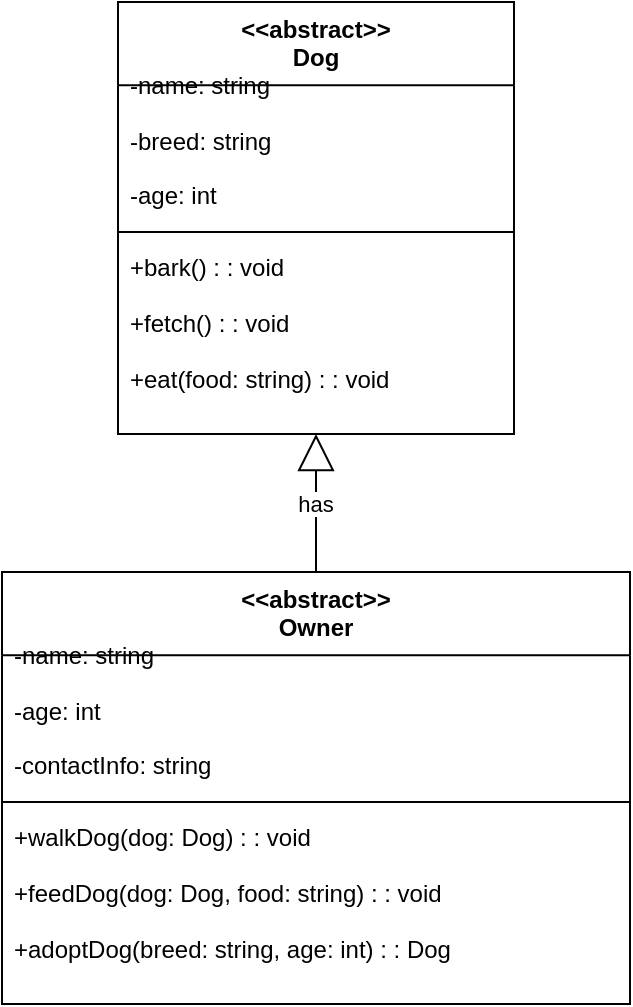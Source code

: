 <mxfile version="24.8.6">
  <diagram name="Page-1" id="pHw0PaiBEk5hh64q8OWP">
    <mxGraphModel dx="640" dy="551" grid="0" gridSize="10" guides="1" tooltips="1" connect="1" arrows="1" fold="1" page="0" pageScale="1" pageWidth="850" pageHeight="1100" math="0" shadow="0">
      <root>
        <mxCell id="0" />
        <mxCell id="1" parent="0" />
        <mxCell id="2" value="&lt;&lt;abstract&gt;&gt;&#xa;Dog" style="swimlane;fontStyle=1;align=center;verticalAlign=top;childLayout=stackLayout;horizontal=1;startSize=41.667;horizontalStack=0;resizeParent=1;resizeParentMax=0;resizeLast=0;collapsible=0;marginBottom=0;" parent="1" vertex="1">
          <mxGeometry x="66" y="8" width="198" height="216" as="geometry" />
        </mxCell>
        <mxCell id="3" value="-name: string" style="text;strokeColor=none;fillColor=none;align=left;verticalAlign=top;spacingLeft=4;spacingRight=4;overflow=hidden;rotatable=0;points=[[0,0.5],[1,0.5]];portConstraint=eastwest;" parent="2" vertex="1">
          <mxGeometry y="28" width="198" height="28" as="geometry" />
        </mxCell>
        <mxCell id="4" value="-breed: string" style="text;strokeColor=none;fillColor=none;align=left;verticalAlign=top;spacingLeft=4;spacingRight=4;overflow=hidden;rotatable=0;points=[[0,0.5],[1,0.5]];portConstraint=eastwest;" parent="2" vertex="1">
          <mxGeometry y="56" width="198" height="28" as="geometry" />
        </mxCell>
        <mxCell id="5" value="-age: int" style="text;strokeColor=none;fillColor=none;align=left;verticalAlign=top;spacingLeft=4;spacingRight=4;overflow=hidden;rotatable=0;points=[[0,0.5],[1,0.5]];portConstraint=eastwest;" parent="2" vertex="1">
          <mxGeometry y="83" width="198" height="28" as="geometry" />
        </mxCell>
        <mxCell id="6" style="line;strokeWidth=1;fillColor=none;align=left;verticalAlign=middle;spacingTop=-1;spacingLeft=3;spacingRight=3;rotatable=0;labelPosition=right;points=[];portConstraint=eastwest;strokeColor=inherit;" parent="2" vertex="1">
          <mxGeometry y="111" width="198" height="8" as="geometry" />
        </mxCell>
        <mxCell id="7" value="+bark() : : void" style="text;strokeColor=none;fillColor=none;align=left;verticalAlign=top;spacingLeft=4;spacingRight=4;overflow=hidden;rotatable=0;points=[[0,0.5],[1,0.5]];portConstraint=eastwest;" parent="2" vertex="1">
          <mxGeometry y="119" width="198" height="28" as="geometry" />
        </mxCell>
        <mxCell id="8" value="+fetch() : : void" style="text;strokeColor=none;fillColor=none;align=left;verticalAlign=top;spacingLeft=4;spacingRight=4;overflow=hidden;rotatable=0;points=[[0,0.5],[1,0.5]];portConstraint=eastwest;" parent="2" vertex="1">
          <mxGeometry y="147" width="198" height="28" as="geometry" />
        </mxCell>
        <mxCell id="9" value="+eat(food: string) : : void" style="text;strokeColor=none;fillColor=none;align=left;verticalAlign=top;spacingLeft=4;spacingRight=4;overflow=hidden;rotatable=0;points=[[0,0.5],[1,0.5]];portConstraint=eastwest;" parent="2" vertex="1">
          <mxGeometry y="175" width="198" height="28" as="geometry" />
        </mxCell>
        <mxCell id="10" value="&lt;&lt;abstract&gt;&gt;&#xa;Owner" style="swimlane;fontStyle=1;align=center;verticalAlign=top;childLayout=stackLayout;horizontal=1;startSize=41.667;horizontalStack=0;resizeParent=1;resizeParentMax=0;resizeLast=0;collapsible=0;marginBottom=0;" parent="1" vertex="1">
          <mxGeometry x="8" y="293" width="314" height="216" as="geometry" />
        </mxCell>
        <mxCell id="11" value="-name: string" style="text;strokeColor=none;fillColor=none;align=left;verticalAlign=top;spacingLeft=4;spacingRight=4;overflow=hidden;rotatable=0;points=[[0,0.5],[1,0.5]];portConstraint=eastwest;" parent="10" vertex="1">
          <mxGeometry y="28" width="314" height="28" as="geometry" />
        </mxCell>
        <mxCell id="12" value="-age: int" style="text;strokeColor=none;fillColor=none;align=left;verticalAlign=top;spacingLeft=4;spacingRight=4;overflow=hidden;rotatable=0;points=[[0,0.5],[1,0.5]];portConstraint=eastwest;" parent="10" vertex="1">
          <mxGeometry y="56" width="314" height="28" as="geometry" />
        </mxCell>
        <mxCell id="13" value="-contactInfo: string" style="text;strokeColor=none;fillColor=none;align=left;verticalAlign=top;spacingLeft=4;spacingRight=4;overflow=hidden;rotatable=0;points=[[0,0.5],[1,0.5]];portConstraint=eastwest;" parent="10" vertex="1">
          <mxGeometry y="83" width="314" height="28" as="geometry" />
        </mxCell>
        <mxCell id="14" style="line;strokeWidth=1;fillColor=none;align=left;verticalAlign=middle;spacingTop=-1;spacingLeft=3;spacingRight=3;rotatable=0;labelPosition=right;points=[];portConstraint=eastwest;strokeColor=inherit;" parent="10" vertex="1">
          <mxGeometry y="111" width="314" height="8" as="geometry" />
        </mxCell>
        <mxCell id="15" value="+walkDog(dog: Dog) : : void" style="text;strokeColor=none;fillColor=none;align=left;verticalAlign=top;spacingLeft=4;spacingRight=4;overflow=hidden;rotatable=0;points=[[0,0.5],[1,0.5]];portConstraint=eastwest;" parent="10" vertex="1">
          <mxGeometry y="119" width="314" height="28" as="geometry" />
        </mxCell>
        <mxCell id="16" value="+feedDog(dog: Dog, food: string) : : void" style="text;strokeColor=none;fillColor=none;align=left;verticalAlign=top;spacingLeft=4;spacingRight=4;overflow=hidden;rotatable=0;points=[[0,0.5],[1,0.5]];portConstraint=eastwest;" parent="10" vertex="1">
          <mxGeometry y="147" width="314" height="28" as="geometry" />
        </mxCell>
        <mxCell id="17" value="+adoptDog(breed: string, age: int) : : Dog" style="text;strokeColor=none;fillColor=none;align=left;verticalAlign=top;spacingLeft=4;spacingRight=4;overflow=hidden;rotatable=0;points=[[0,0.5],[1,0.5]];portConstraint=eastwest;" parent="10" vertex="1">
          <mxGeometry y="175" width="314" height="28" as="geometry" />
        </mxCell>
        <mxCell id="18" value="has" style="curved=1;startArrow=block;startSize=16;startFill=0;endArrow=none;exitX=0.5;exitY=1;entryX=0.5;entryY=0;" parent="1" source="2" target="10" edge="1">
          <mxGeometry relative="1" as="geometry">
            <Array as="points" />
          </mxGeometry>
        </mxCell>
      </root>
    </mxGraphModel>
  </diagram>
</mxfile>
